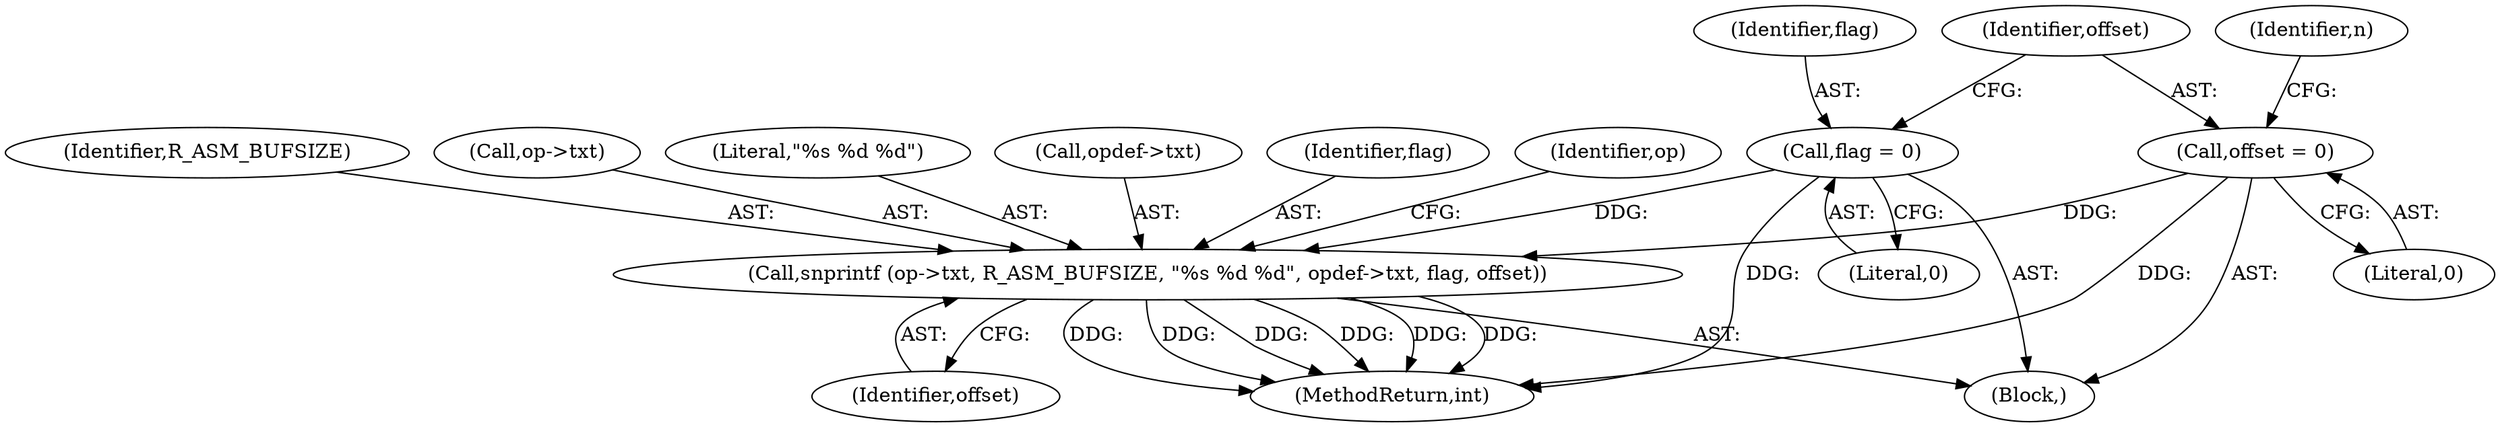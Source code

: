 digraph "0_radare2_52b1526443c1f433087928291d1c3d37a5600515@API" {
"1000851" [label="(Call,snprintf (op->txt, R_ASM_BUFSIZE, \"%s %d %d\", opdef->txt, flag, offset))"];
"1000790" [label="(Call,flag = 0)"];
"1000794" [label="(Call,offset = 0)"];
"1000857" [label="(Call,opdef->txt)"];
"1000788" [label="(Block,)"];
"1000795" [label="(Identifier,offset)"];
"1000860" [label="(Identifier,flag)"];
"1000790" [label="(Call,flag = 0)"];
"1000864" [label="(Identifier,op)"];
"1000796" [label="(Literal,0)"];
"1000792" [label="(Literal,0)"];
"1000851" [label="(Call,snprintf (op->txt, R_ASM_BUFSIZE, \"%s %d %d\", opdef->txt, flag, offset))"];
"1000794" [label="(Call,offset = 0)"];
"1001086" [label="(MethodReturn,int)"];
"1000791" [label="(Identifier,flag)"];
"1000799" [label="(Identifier,n)"];
"1000855" [label="(Identifier,R_ASM_BUFSIZE)"];
"1000852" [label="(Call,op->txt)"];
"1000861" [label="(Identifier,offset)"];
"1000856" [label="(Literal,\"%s %d %d\")"];
"1000851" -> "1000788"  [label="AST: "];
"1000851" -> "1000861"  [label="CFG: "];
"1000852" -> "1000851"  [label="AST: "];
"1000855" -> "1000851"  [label="AST: "];
"1000856" -> "1000851"  [label="AST: "];
"1000857" -> "1000851"  [label="AST: "];
"1000860" -> "1000851"  [label="AST: "];
"1000861" -> "1000851"  [label="AST: "];
"1000864" -> "1000851"  [label="CFG: "];
"1000851" -> "1001086"  [label="DDG: "];
"1000851" -> "1001086"  [label="DDG: "];
"1000851" -> "1001086"  [label="DDG: "];
"1000851" -> "1001086"  [label="DDG: "];
"1000851" -> "1001086"  [label="DDG: "];
"1000851" -> "1001086"  [label="DDG: "];
"1000790" -> "1000851"  [label="DDG: "];
"1000794" -> "1000851"  [label="DDG: "];
"1000790" -> "1000788"  [label="AST: "];
"1000790" -> "1000792"  [label="CFG: "];
"1000791" -> "1000790"  [label="AST: "];
"1000792" -> "1000790"  [label="AST: "];
"1000795" -> "1000790"  [label="CFG: "];
"1000790" -> "1001086"  [label="DDG: "];
"1000794" -> "1000788"  [label="AST: "];
"1000794" -> "1000796"  [label="CFG: "];
"1000795" -> "1000794"  [label="AST: "];
"1000796" -> "1000794"  [label="AST: "];
"1000799" -> "1000794"  [label="CFG: "];
"1000794" -> "1001086"  [label="DDG: "];
}
